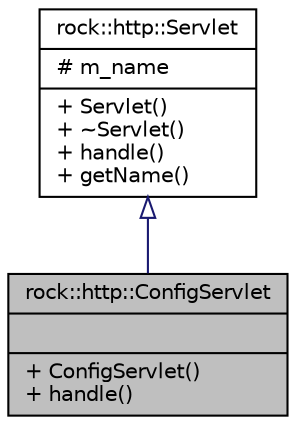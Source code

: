 digraph "rock::http::ConfigServlet"
{
 // LATEX_PDF_SIZE
  edge [fontname="Helvetica",fontsize="10",labelfontname="Helvetica",labelfontsize="10"];
  node [fontname="Helvetica",fontsize="10",shape=record];
  Node1 [label="{rock::http::ConfigServlet\n||+ ConfigServlet()\l+ handle()\l}",height=0.2,width=0.4,color="black", fillcolor="grey75", style="filled", fontcolor="black",tooltip=" "];
  Node2 -> Node1 [dir="back",color="midnightblue",fontsize="10",style="solid",arrowtail="onormal",fontname="Helvetica"];
  Node2 [label="{rock::http::Servlet\n|# m_name\l|+ Servlet()\l+ ~Servlet()\l+ handle()\l+ getName()\l}",height=0.2,width=0.4,color="black", fillcolor="white", style="filled",URL="$classrock_1_1http_1_1Servlet.html",tooltip="Servlet封装"];
}
